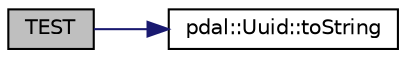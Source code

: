 digraph "TEST"
{
  edge [fontname="Helvetica",fontsize="10",labelfontname="Helvetica",labelfontsize="10"];
  node [fontname="Helvetica",fontsize="10",shape=record];
  rankdir="LR";
  Node1 [label="TEST",height=0.2,width=0.4,color="black", fillcolor="grey75", style="filled", fontcolor="black"];
  Node1 -> Node2 [color="midnightblue",fontsize="10",style="solid",fontname="Helvetica"];
  Node2 [label="pdal::Uuid::toString",height=0.2,width=0.4,color="black", fillcolor="white", style="filled",URL="$classpdal_1_1Uuid.html#a0e5102a2dd56e6fa7b8f7dfedeb3986f"];
}
